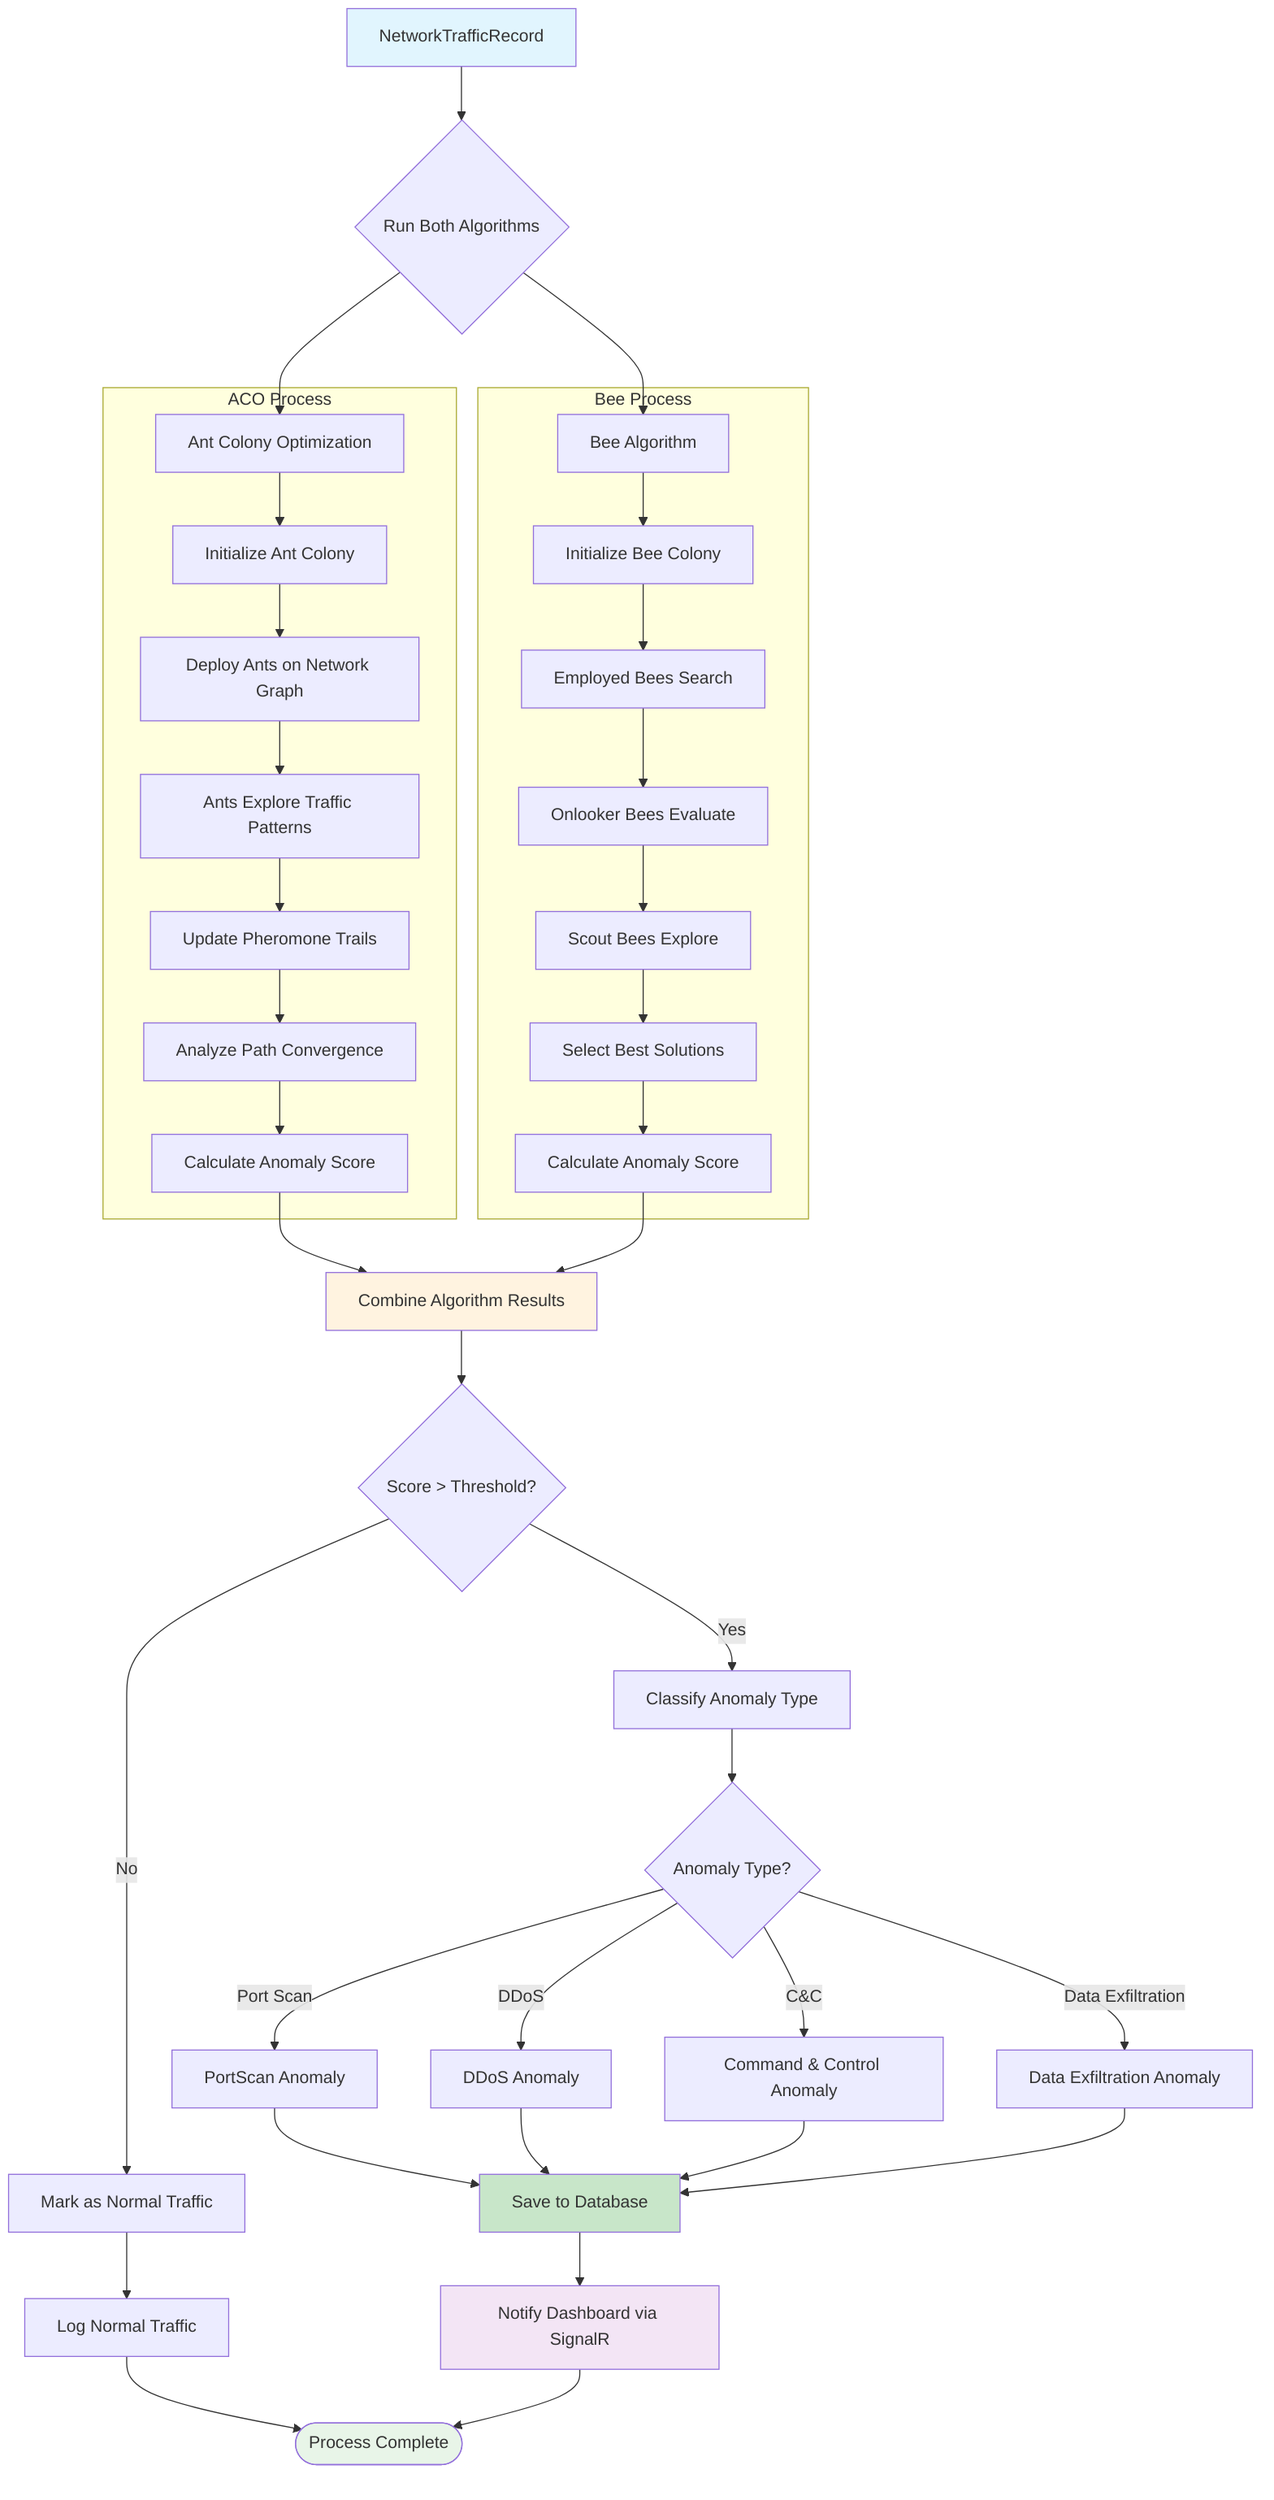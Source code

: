 flowchart TD
    INPUT[NetworkTrafficRecord] --> PARALLEL{Run Both Algorithms}
    
    PARALLEL --> ACO_START[Ant Colony Optimization]
    PARALLEL --> BEE_START[Bee Algorithm]
    
    subgraph "ACO Process"
        ACO_START --> ACO_INIT[Initialize Ant Colony]
        ACO_INIT --> ACO_ANTS[Deploy Ants on Network Graph]
        ACO_ANTS --> ACO_EXPLORE[Ants Explore Traffic Patterns]
        ACO_EXPLORE --> ACO_PHEROMONE[Update Pheromone Trails]
        ACO_PHEROMONE --> ACO_ANALYZE[Analyze Path Convergence]
        ACO_ANALYZE --> ACO_SCORE[Calculate Anomaly Score]
    end
    
    subgraph "Bee Process"
        BEE_START --> BEE_INIT[Initialize Bee Colony]
        BEE_INIT --> BEE_EMPLOYED[Employed Bees Search]
        BEE_EMPLOYED --> BEE_ONLOOKER[Onlooker Bees Evaluate]
        BEE_ONLOOKER --> BEE_SCOUT[Scout Bees Explore]
        BEE_SCOUT --> BEE_SELECT[Select Best Solutions]
        BEE_SELECT --> BEE_SCORE[Calculate Anomaly Score]
    end
    
    ACO_SCORE --> COMBINE[Combine Algorithm Results]
    BEE_SCORE --> COMBINE
    
    COMBINE --> THRESHOLD{Score > Threshold?}
    THRESHOLD -->|Yes| CLASSIFY[Classify Anomaly Type]
    THRESHOLD -->|No| NORMAL[Mark as Normal Traffic]
    
    CLASSIFY --> TYPE{Anomaly Type?}
    TYPE -->|Port Scan| PS[PortScan Anomaly]
    TYPE -->|DDoS| DD[DDoS Anomaly]
    TYPE -->|C&C| CC[Command & Control Anomaly]
    TYPE -->|Data Exfiltration| DE[Data Exfiltration Anomaly]
    
    PS --> SAVE[Save to Database]
    DD --> SAVE
    CC --> SAVE
    DE --> SAVE
    NORMAL --> LOG[Log Normal Traffic]
    
    SAVE --> NOTIFY[Notify Dashboard via SignalR]
    LOG --> END([Process Complete])
    NOTIFY --> END
    
    style INPUT fill:#e1f5fe
    style COMBINE fill:#fff3e0
    style SAVE fill:#c8e6c9
    style NOTIFY fill:#f3e5f5
    style END fill:#e8f5e8